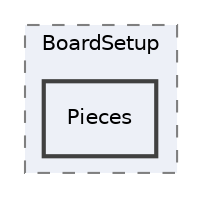 digraph "Game/GameSetup/BoardSetup/Pieces"
{
 // LATEX_PDF_SIZE
  edge [fontname="Helvetica",fontsize="10",labelfontname="Helvetica",labelfontsize="10"];
  node [fontname="Helvetica",fontsize="10",shape=record];
  compound=true
  subgraph clusterdir_f90daf2a8185f4a662357ffab0a847e3 {
    graph [ bgcolor="#edf0f7", pencolor="grey50", style="filled,dashed,", label="BoardSetup", fontname="Helvetica", fontsize="10", URL="dir_f90daf2a8185f4a662357ffab0a847e3.html"]
  dir_b1de2c76e84ed9d7613b7e89a743973f [shape=box, label="Pieces", style="filled,bold,", fillcolor="#edf0f7", color="grey25", URL="dir_b1de2c76e84ed9d7613b7e89a743973f.html"];
  }
}
